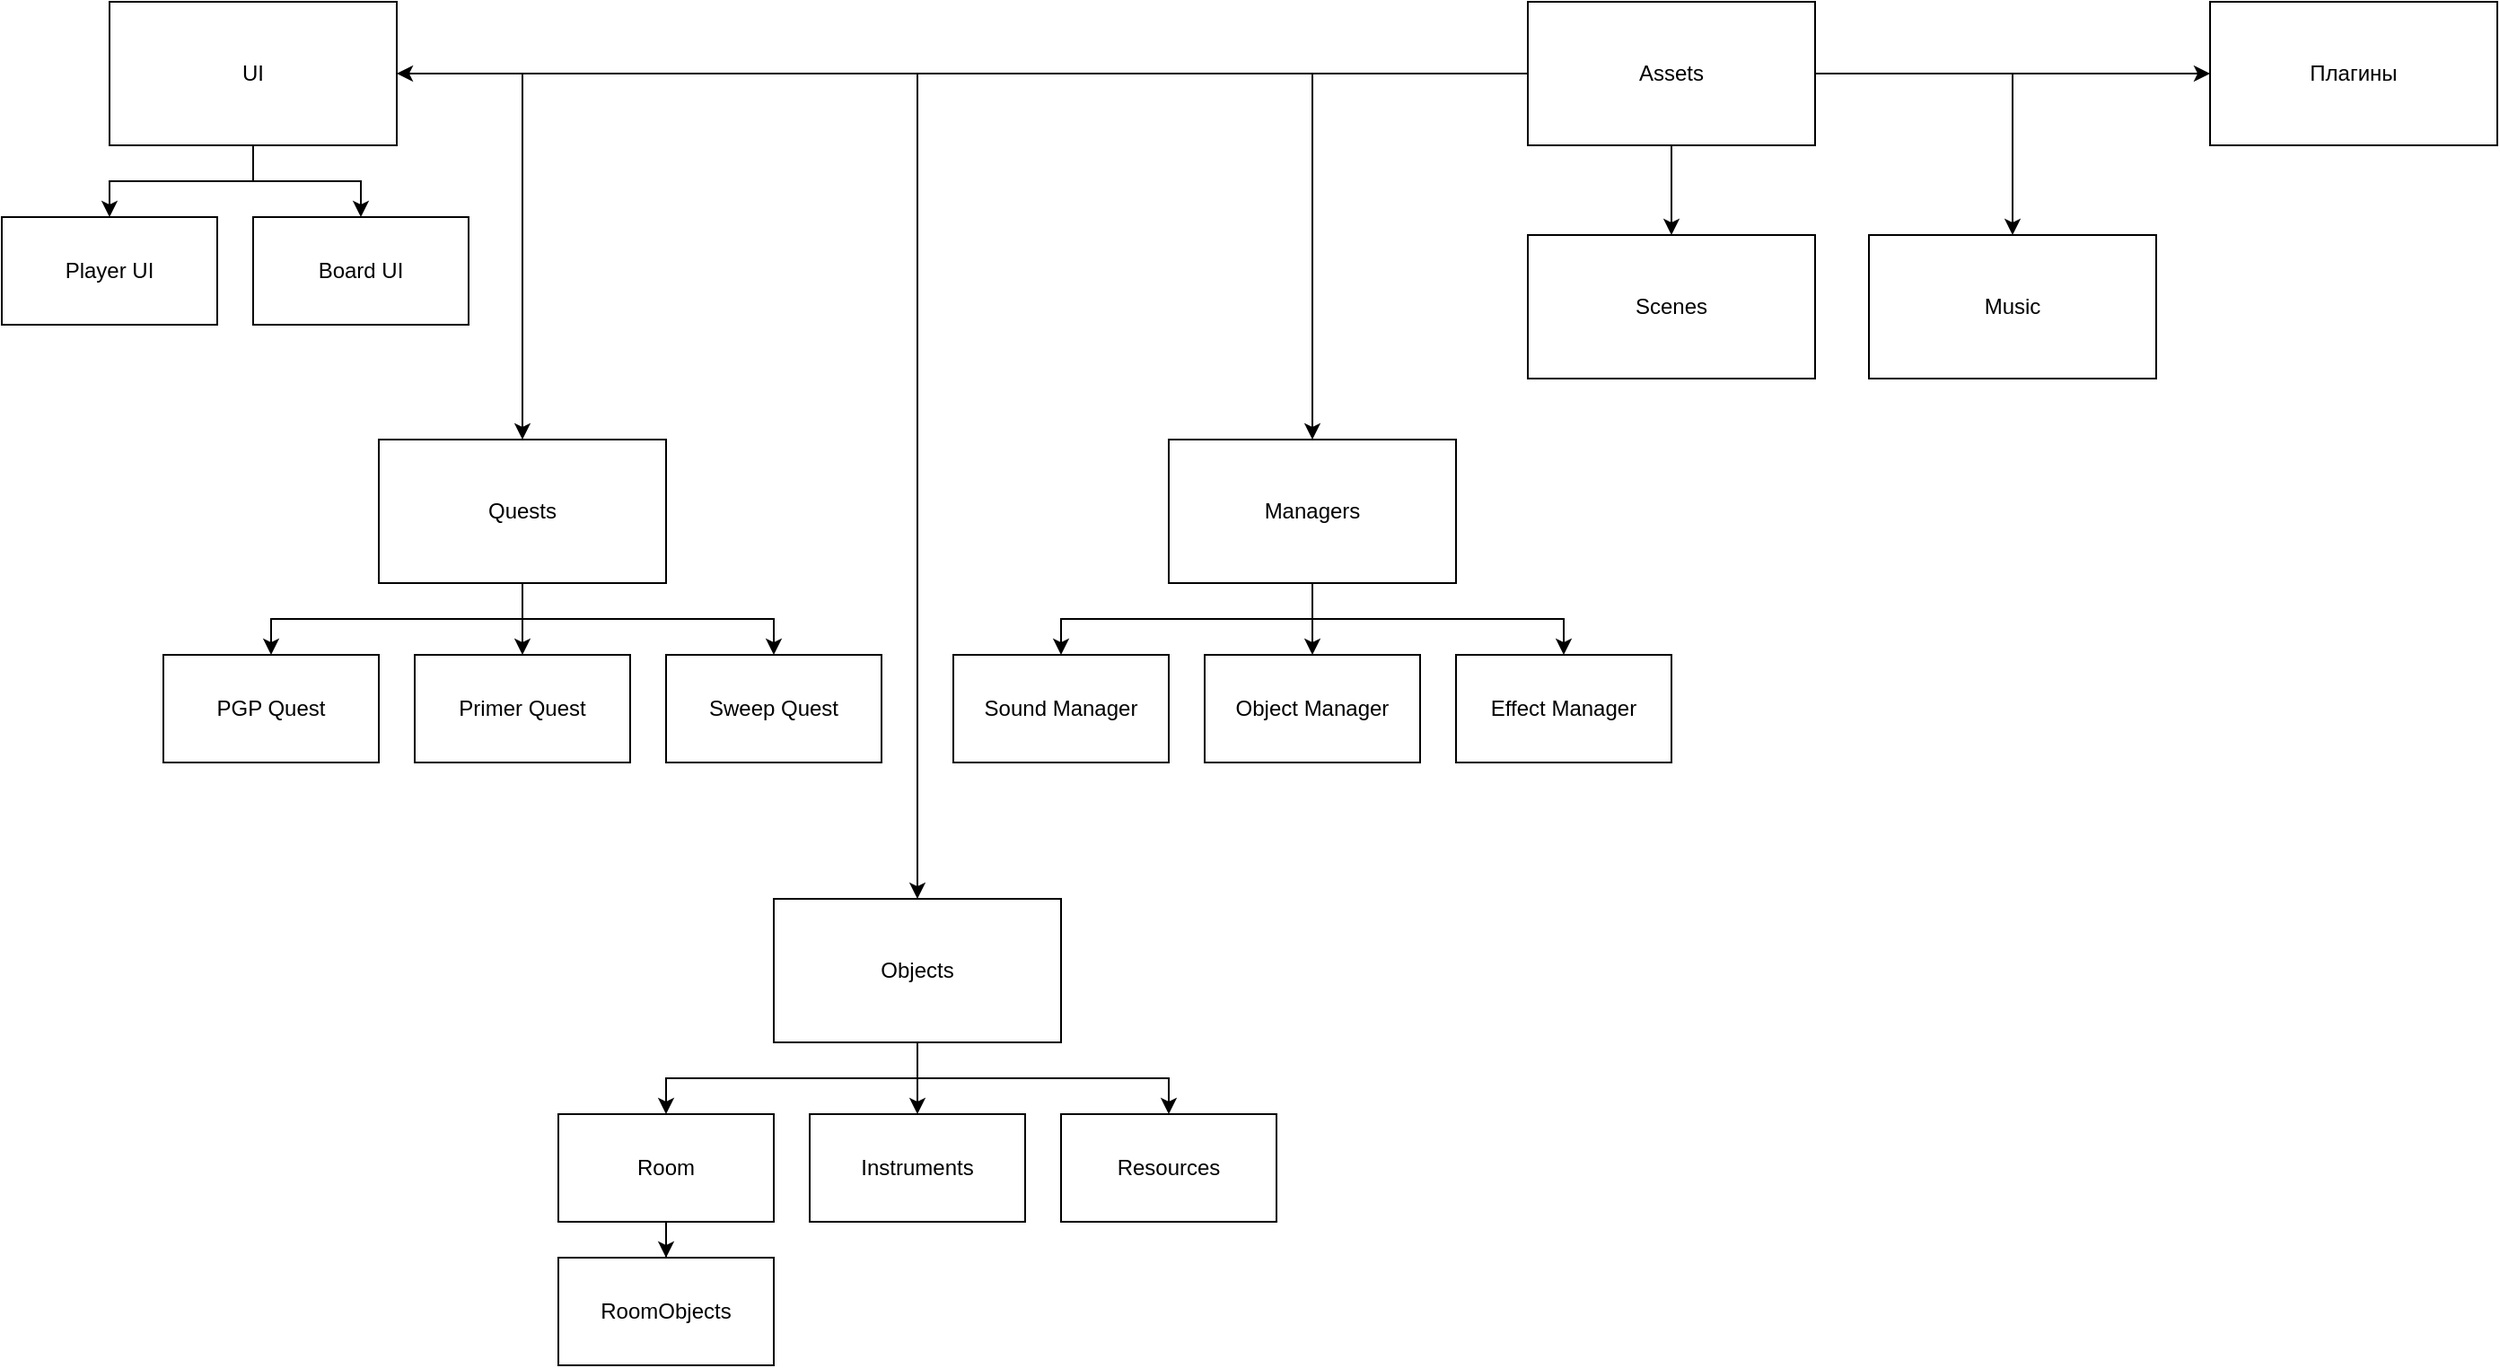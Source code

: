 <mxfile version="21.8.2" type="github" pages="2">
  <diagram name="Assets" id="84O2Gyyiwd_BVJKpsNnK">
    <mxGraphModel dx="2995" dy="1057" grid="1" gridSize="10" guides="1" tooltips="1" connect="1" arrows="1" fold="1" page="1" pageScale="1" pageWidth="827" pageHeight="1169" math="0" shadow="0">
      <root>
        <mxCell id="0" />
        <mxCell id="1" parent="0" />
        <mxCell id="0Ppkg_TYxEfiZomqHbuK-1" style="edgeStyle=orthogonalEdgeStyle;rounded=0;orthogonalLoop=1;jettySize=auto;html=1;entryX=0.5;entryY=0;entryDx=0;entryDy=0;" edge="1" parent="1" source="yk-6UnyTxs8F06T7Ii9H-1" target="yk-6UnyTxs8F06T7Ii9H-2">
          <mxGeometry relative="1" as="geometry" />
        </mxCell>
        <mxCell id="0Ppkg_TYxEfiZomqHbuK-2" style="edgeStyle=orthogonalEdgeStyle;rounded=0;orthogonalLoop=1;jettySize=auto;html=1;entryX=0.5;entryY=0;entryDx=0;entryDy=0;" edge="1" parent="1" source="yk-6UnyTxs8F06T7Ii9H-1" target="yk-6UnyTxs8F06T7Ii9H-3">
          <mxGeometry relative="1" as="geometry" />
        </mxCell>
        <mxCell id="0Ppkg_TYxEfiZomqHbuK-3" style="edgeStyle=orthogonalEdgeStyle;rounded=0;orthogonalLoop=1;jettySize=auto;html=1;entryX=0.5;entryY=0;entryDx=0;entryDy=0;" edge="1" parent="1" source="yk-6UnyTxs8F06T7Ii9H-1" target="yk-6UnyTxs8F06T7Ii9H-4">
          <mxGeometry relative="1" as="geometry" />
        </mxCell>
        <mxCell id="oLehk1_JSGpebvPSYuXD-15" value="" style="edgeStyle=orthogonalEdgeStyle;rounded=0;orthogonalLoop=1;jettySize=auto;html=1;" edge="1" parent="1" source="yk-6UnyTxs8F06T7Ii9H-1" target="oLehk1_JSGpebvPSYuXD-14">
          <mxGeometry relative="1" as="geometry" />
        </mxCell>
        <mxCell id="hT9-3GZPa0NThNZRe6kT-4" style="edgeStyle=orthogonalEdgeStyle;rounded=0;orthogonalLoop=1;jettySize=auto;html=1;" edge="1" parent="1" source="yk-6UnyTxs8F06T7Ii9H-1" target="hT9-3GZPa0NThNZRe6kT-3">
          <mxGeometry relative="1" as="geometry" />
        </mxCell>
        <mxCell id="hT9-3GZPa0NThNZRe6kT-6" style="edgeStyle=orthogonalEdgeStyle;rounded=0;orthogonalLoop=1;jettySize=auto;html=1;" edge="1" parent="1" source="yk-6UnyTxs8F06T7Ii9H-1" target="yk-6UnyTxs8F06T7Ii9H-5">
          <mxGeometry relative="1" as="geometry" />
        </mxCell>
        <mxCell id="0gkAEA2CpIs7SPiE7Knh-2" style="edgeStyle=orthogonalEdgeStyle;rounded=0;orthogonalLoop=1;jettySize=auto;html=1;" edge="1" parent="1" source="yk-6UnyTxs8F06T7Ii9H-1" target="0gkAEA2CpIs7SPiE7Knh-1">
          <mxGeometry relative="1" as="geometry" />
        </mxCell>
        <mxCell id="yk-6UnyTxs8F06T7Ii9H-1" value="Assets" style="rounded=0;whiteSpace=wrap;html=1;" parent="1" vertex="1">
          <mxGeometry x="200" y="160" width="160" height="80" as="geometry" />
        </mxCell>
        <mxCell id="oLehk1_JSGpebvPSYuXD-4" style="edgeStyle=orthogonalEdgeStyle;rounded=0;orthogonalLoop=1;jettySize=auto;html=1;" edge="1" parent="1" source="yk-6UnyTxs8F06T7Ii9H-2" target="oLehk1_JSGpebvPSYuXD-1">
          <mxGeometry relative="1" as="geometry" />
        </mxCell>
        <mxCell id="oLehk1_JSGpebvPSYuXD-5" style="edgeStyle=orthogonalEdgeStyle;rounded=0;orthogonalLoop=1;jettySize=auto;html=1;entryX=0.5;entryY=0;entryDx=0;entryDy=0;" edge="1" parent="1" source="yk-6UnyTxs8F06T7Ii9H-2" target="oLehk1_JSGpebvPSYuXD-2">
          <mxGeometry relative="1" as="geometry" />
        </mxCell>
        <mxCell id="oLehk1_JSGpebvPSYuXD-6" style="edgeStyle=orthogonalEdgeStyle;rounded=0;orthogonalLoop=1;jettySize=auto;html=1;entryX=0.5;entryY=0;entryDx=0;entryDy=0;" edge="1" parent="1" source="yk-6UnyTxs8F06T7Ii9H-2" target="oLehk1_JSGpebvPSYuXD-3">
          <mxGeometry relative="1" as="geometry" />
        </mxCell>
        <mxCell id="yk-6UnyTxs8F06T7Ii9H-2" value="Quests" style="rounded=0;whiteSpace=wrap;html=1;" parent="1" vertex="1">
          <mxGeometry x="-440" y="404" width="160" height="80" as="geometry" />
        </mxCell>
        <mxCell id="oLehk1_JSGpebvPSYuXD-10" style="edgeStyle=orthogonalEdgeStyle;rounded=0;orthogonalLoop=1;jettySize=auto;html=1;entryX=0.5;entryY=0;entryDx=0;entryDy=0;" edge="1" parent="1" source="yk-6UnyTxs8F06T7Ii9H-3" target="oLehk1_JSGpebvPSYuXD-7">
          <mxGeometry relative="1" as="geometry" />
        </mxCell>
        <mxCell id="oLehk1_JSGpebvPSYuXD-11" style="edgeStyle=orthogonalEdgeStyle;rounded=0;orthogonalLoop=1;jettySize=auto;html=1;entryX=0.5;entryY=0;entryDx=0;entryDy=0;" edge="1" parent="1" source="yk-6UnyTxs8F06T7Ii9H-3" target="oLehk1_JSGpebvPSYuXD-8">
          <mxGeometry relative="1" as="geometry" />
        </mxCell>
        <mxCell id="oLehk1_JSGpebvPSYuXD-12" style="edgeStyle=orthogonalEdgeStyle;rounded=0;orthogonalLoop=1;jettySize=auto;html=1;" edge="1" parent="1" source="yk-6UnyTxs8F06T7Ii9H-3" target="oLehk1_JSGpebvPSYuXD-9">
          <mxGeometry relative="1" as="geometry" />
        </mxCell>
        <mxCell id="yk-6UnyTxs8F06T7Ii9H-3" value="Objects" style="rounded=0;whiteSpace=wrap;html=1;" parent="1" vertex="1">
          <mxGeometry x="-220" y="660" width="160" height="80" as="geometry" />
        </mxCell>
        <mxCell id="yk-6UnyTxs8F06T7Ii9H-4" value="Scenes" style="rounded=0;whiteSpace=wrap;html=1;" parent="1" vertex="1">
          <mxGeometry x="200" y="290" width="160" height="80" as="geometry" />
        </mxCell>
        <mxCell id="yk-6UnyTxs8F06T7Ii9H-5" value="Плагины" style="rounded=0;whiteSpace=wrap;html=1;" parent="1" vertex="1">
          <mxGeometry x="580" y="160" width="160" height="80" as="geometry" />
        </mxCell>
        <mxCell id="oLehk1_JSGpebvPSYuXD-1" value="PGP Quest" style="rounded=0;whiteSpace=wrap;html=1;" vertex="1" parent="1">
          <mxGeometry x="-560" y="524" width="120" height="60" as="geometry" />
        </mxCell>
        <mxCell id="oLehk1_JSGpebvPSYuXD-2" value="Primer Quest" style="rounded=0;whiteSpace=wrap;html=1;" vertex="1" parent="1">
          <mxGeometry x="-420" y="524" width="120" height="60" as="geometry" />
        </mxCell>
        <mxCell id="oLehk1_JSGpebvPSYuXD-3" value="Sweep Quest" style="rounded=0;whiteSpace=wrap;html=1;" vertex="1" parent="1">
          <mxGeometry x="-280" y="524" width="120" height="60" as="geometry" />
        </mxCell>
        <mxCell id="oLehk1_JSGpebvPSYuXD-25" style="edgeStyle=orthogonalEdgeStyle;rounded=0;orthogonalLoop=1;jettySize=auto;html=1;entryX=0.5;entryY=0;entryDx=0;entryDy=0;" edge="1" parent="1" source="oLehk1_JSGpebvPSYuXD-7" target="oLehk1_JSGpebvPSYuXD-24">
          <mxGeometry relative="1" as="geometry" />
        </mxCell>
        <mxCell id="oLehk1_JSGpebvPSYuXD-7" value="Room" style="rounded=0;whiteSpace=wrap;html=1;" vertex="1" parent="1">
          <mxGeometry x="-340" y="780" width="120" height="60" as="geometry" />
        </mxCell>
        <mxCell id="oLehk1_JSGpebvPSYuXD-8" value="Instruments" style="rounded=0;whiteSpace=wrap;html=1;" vertex="1" parent="1">
          <mxGeometry x="-200" y="780" width="120" height="60" as="geometry" />
        </mxCell>
        <mxCell id="oLehk1_JSGpebvPSYuXD-9" value="Resources" style="rounded=0;whiteSpace=wrap;html=1;" vertex="1" parent="1">
          <mxGeometry x="-60" y="780" width="120" height="60" as="geometry" />
        </mxCell>
        <mxCell id="oLehk1_JSGpebvPSYuXD-19" style="edgeStyle=orthogonalEdgeStyle;rounded=0;orthogonalLoop=1;jettySize=auto;html=1;entryX=0.5;entryY=0;entryDx=0;entryDy=0;" edge="1" parent="1" source="oLehk1_JSGpebvPSYuXD-14" target="oLehk1_JSGpebvPSYuXD-18">
          <mxGeometry relative="1" as="geometry" />
        </mxCell>
        <mxCell id="oLehk1_JSGpebvPSYuXD-21" style="edgeStyle=orthogonalEdgeStyle;rounded=0;orthogonalLoop=1;jettySize=auto;html=1;" edge="1" parent="1" source="oLehk1_JSGpebvPSYuXD-14" target="oLehk1_JSGpebvPSYuXD-20">
          <mxGeometry relative="1" as="geometry" />
        </mxCell>
        <mxCell id="oLehk1_JSGpebvPSYuXD-23" style="edgeStyle=orthogonalEdgeStyle;rounded=0;orthogonalLoop=1;jettySize=auto;html=1;" edge="1" parent="1" source="oLehk1_JSGpebvPSYuXD-14" target="oLehk1_JSGpebvPSYuXD-22">
          <mxGeometry relative="1" as="geometry" />
        </mxCell>
        <mxCell id="oLehk1_JSGpebvPSYuXD-14" value="Managers" style="rounded=0;whiteSpace=wrap;html=1;" vertex="1" parent="1">
          <mxGeometry y="404" width="160" height="80" as="geometry" />
        </mxCell>
        <mxCell id="oLehk1_JSGpebvPSYuXD-18" value="Object Manager" style="rounded=0;whiteSpace=wrap;html=1;" vertex="1" parent="1">
          <mxGeometry x="20" y="524" width="120" height="60" as="geometry" />
        </mxCell>
        <mxCell id="oLehk1_JSGpebvPSYuXD-20" value="Sound Manager" style="rounded=0;whiteSpace=wrap;html=1;" vertex="1" parent="1">
          <mxGeometry x="-120" y="524" width="120" height="60" as="geometry" />
        </mxCell>
        <mxCell id="oLehk1_JSGpebvPSYuXD-22" value="Effect Manager" style="rounded=0;whiteSpace=wrap;html=1;" vertex="1" parent="1">
          <mxGeometry x="160" y="524" width="120" height="60" as="geometry" />
        </mxCell>
        <mxCell id="oLehk1_JSGpebvPSYuXD-24" value="RoomObjects" style="rounded=0;whiteSpace=wrap;html=1;" vertex="1" parent="1">
          <mxGeometry x="-340" y="860" width="120" height="60" as="geometry" />
        </mxCell>
        <mxCell id="hT9-3GZPa0NThNZRe6kT-3" value="Music" style="rounded=0;whiteSpace=wrap;html=1;" vertex="1" parent="1">
          <mxGeometry x="390" y="290" width="160" height="80" as="geometry" />
        </mxCell>
        <mxCell id="0gkAEA2CpIs7SPiE7Knh-5" style="edgeStyle=orthogonalEdgeStyle;rounded=0;orthogonalLoop=1;jettySize=auto;html=1;" edge="1" parent="1" source="0gkAEA2CpIs7SPiE7Knh-1" target="0gkAEA2CpIs7SPiE7Knh-4">
          <mxGeometry relative="1" as="geometry" />
        </mxCell>
        <mxCell id="0gkAEA2CpIs7SPiE7Knh-6" style="edgeStyle=orthogonalEdgeStyle;rounded=0;orthogonalLoop=1;jettySize=auto;html=1;" edge="1" parent="1" source="0gkAEA2CpIs7SPiE7Knh-1" target="0gkAEA2CpIs7SPiE7Knh-3">
          <mxGeometry relative="1" as="geometry" />
        </mxCell>
        <mxCell id="0gkAEA2CpIs7SPiE7Knh-1" value="UI" style="rounded=0;whiteSpace=wrap;html=1;" vertex="1" parent="1">
          <mxGeometry x="-590" y="160" width="160" height="80" as="geometry" />
        </mxCell>
        <mxCell id="0gkAEA2CpIs7SPiE7Knh-3" value="Player UI" style="rounded=0;whiteSpace=wrap;html=1;" vertex="1" parent="1">
          <mxGeometry x="-650" y="280" width="120" height="60" as="geometry" />
        </mxCell>
        <mxCell id="0gkAEA2CpIs7SPiE7Knh-4" value="Board UI" style="rounded=0;whiteSpace=wrap;html=1;" vertex="1" parent="1">
          <mxGeometry x="-510" y="280" width="120" height="60" as="geometry" />
        </mxCell>
      </root>
    </mxGraphModel>
  </diagram>
  <diagram id="tb-0I0y4m7m4PURBvdJa" name="Object">
    <mxGraphModel dx="1626" dy="793" grid="1" gridSize="10" guides="1" tooltips="1" connect="1" arrows="1" fold="1" page="1" pageScale="1" pageWidth="827" pageHeight="1169" math="0" shadow="0">
      <root>
        <mxCell id="0" />
        <mxCell id="1" parent="0" />
        <mxCell id="pMTdVocwzGKom47Oizoz-1" style="edgeStyle=orthogonalEdgeStyle;rounded=0;orthogonalLoop=1;jettySize=auto;html=1;" edge="1" parent="1" source="YOzxgD6gWfHrZgOWHF-H-1" target="Z9qXVEdUHZUFFuwJkJLw-2">
          <mxGeometry relative="1" as="geometry" />
        </mxCell>
        <mxCell id="pMTdVocwzGKom47Oizoz-3" style="edgeStyle=orthogonalEdgeStyle;rounded=0;orthogonalLoop=1;jettySize=auto;html=1;" edge="1" parent="1" source="YOzxgD6gWfHrZgOWHF-H-1" target="42AuOi3dADbIWI_3XscI-1">
          <mxGeometry relative="1" as="geometry" />
        </mxCell>
        <mxCell id="pMTdVocwzGKom47Oizoz-8" style="edgeStyle=orthogonalEdgeStyle;rounded=0;orthogonalLoop=1;jettySize=auto;html=1;entryX=0;entryY=0.5;entryDx=0;entryDy=0;" edge="1" parent="1" source="YOzxgD6gWfHrZgOWHF-H-1" target="42AuOi3dADbIWI_3XscI-2">
          <mxGeometry relative="1" as="geometry" />
        </mxCell>
        <mxCell id="pMTdVocwzGKom47Oizoz-9" style="edgeStyle=orthogonalEdgeStyle;rounded=0;orthogonalLoop=1;jettySize=auto;html=1;entryX=1;entryY=0.5;entryDx=0;entryDy=0;" edge="1" parent="1" source="YOzxgD6gWfHrZgOWHF-H-1" target="Z9qXVEdUHZUFFuwJkJLw-3">
          <mxGeometry relative="1" as="geometry" />
        </mxCell>
        <mxCell id="pMTdVocwzGKom47Oizoz-10" style="edgeStyle=orthogonalEdgeStyle;rounded=0;orthogonalLoop=1;jettySize=auto;html=1;entryX=0.5;entryY=0;entryDx=0;entryDy=0;" edge="1" parent="1" source="YOzxgD6gWfHrZgOWHF-H-1" target="pMTdVocwzGKom47Oizoz-6">
          <mxGeometry relative="1" as="geometry" />
        </mxCell>
        <mxCell id="pMTdVocwzGKom47Oizoz-11" style="edgeStyle=orthogonalEdgeStyle;rounded=0;orthogonalLoop=1;jettySize=auto;html=1;" edge="1" parent="1" source="YOzxgD6gWfHrZgOWHF-H-1" target="Z9qXVEdUHZUFFuwJkJLw-1">
          <mxGeometry relative="1" as="geometry" />
        </mxCell>
        <mxCell id="YOzxgD6gWfHrZgOWHF-H-1" value="Object" style="rounded=0;whiteSpace=wrap;html=1;" vertex="1" parent="1">
          <mxGeometry x="360" y="140" width="120" height="60" as="geometry" />
        </mxCell>
        <mxCell id="Z9qXVEdUHZUFFuwJkJLw-1" value="Prefabs" style="rounded=0;whiteSpace=wrap;html=1;" vertex="1" parent="1">
          <mxGeometry x="440" y="300" width="120" height="60" as="geometry" />
        </mxCell>
        <mxCell id="Z9qXVEdUHZUFFuwJkJLw-2" value="Materials" style="rounded=0;whiteSpace=wrap;html=1;" vertex="1" parent="1">
          <mxGeometry x="90" y="140" width="120" height="60" as="geometry" />
        </mxCell>
        <mxCell id="Z9qXVEdUHZUFFuwJkJLw-3" value="Scripts" style="rounded=0;whiteSpace=wrap;html=1;" vertex="1" parent="1">
          <mxGeometry x="90" y="240" width="120" height="60" as="geometry" />
        </mxCell>
        <mxCell id="42AuOi3dADbIWI_3XscI-1" value="Textures" style="rounded=0;whiteSpace=wrap;html=1;" vertex="1" parent="1">
          <mxGeometry x="660" y="140" width="120" height="60" as="geometry" />
        </mxCell>
        <mxCell id="42AuOi3dADbIWI_3XscI-2" value="Sounds" style="rounded=0;whiteSpace=wrap;html=1;" vertex="1" parent="1">
          <mxGeometry x="660" y="240" width="120" height="60" as="geometry" />
        </mxCell>
        <mxCell id="pMTdVocwzGKom47Oizoz-6" value="Effects" style="rounded=0;whiteSpace=wrap;html=1;" vertex="1" parent="1">
          <mxGeometry x="280" y="300" width="120" height="60" as="geometry" />
        </mxCell>
      </root>
    </mxGraphModel>
  </diagram>
</mxfile>
